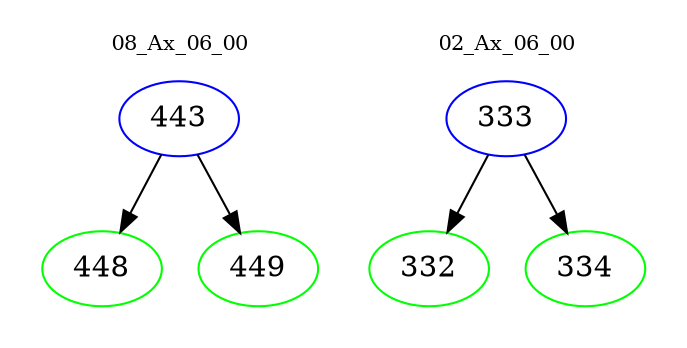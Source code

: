 digraph{
subgraph cluster_0 {
color = white
label = "08_Ax_06_00";
fontsize=10;
T0_443 [label="443", color="blue"]
T0_443 -> T0_448 [color="black"]
T0_448 [label="448", color="green"]
T0_443 -> T0_449 [color="black"]
T0_449 [label="449", color="green"]
}
subgraph cluster_1 {
color = white
label = "02_Ax_06_00";
fontsize=10;
T1_333 [label="333", color="blue"]
T1_333 -> T1_332 [color="black"]
T1_332 [label="332", color="green"]
T1_333 -> T1_334 [color="black"]
T1_334 [label="334", color="green"]
}
}
